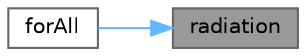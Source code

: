 digraph "radiation"
{
 // LATEX_PDF_SIZE
  bgcolor="transparent";
  edge [fontname=Helvetica,fontsize=10,labelfontname=Helvetica,labelfontsize=10];
  node [fontname=Helvetica,fontsize=10,shape=box,height=0.2,width=0.4];
  rankdir="RL";
  Node1 [id="Node000001",label="radiation",height=0.2,width=0.4,color="gray40", fillcolor="grey60", style="filled", fontcolor="black",tooltip=" "];
  Node1 -> Node2 [id="edge1_Node000001_Node000002",dir="back",color="steelblue1",style="solid",tooltip=" "];
  Node2 [id="Node000002",label="forAll",height=0.2,width=0.4,color="grey40", fillcolor="white", style="filled",URL="$chtMultiRegionSimpleFoam_2fluid_2createFluidFields_8H.html#a9355a38e2751fb0aed092ab612f7a29f",tooltip=" "];
}
